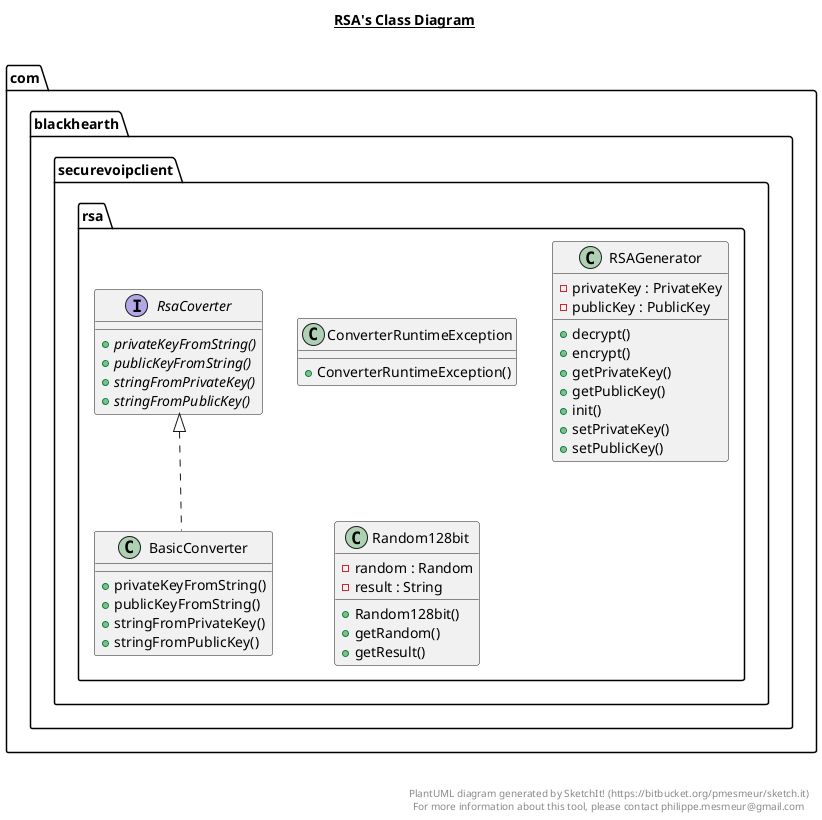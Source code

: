 @startuml

title __RSA's Class Diagram__\n

  namespace com.blackhearth.securevoipclient {
    namespace rsa {
      class com.blackhearth.securevoipclient.rsa.BasicConverter {
          + privateKeyFromString()
          + publicKeyFromString()
          + stringFromPrivateKey()
          + stringFromPublicKey()
      }
    }
  }
  

  namespace com.blackhearth.securevoipclient {
    namespace rsa {
      class com.blackhearth.securevoipclient.rsa.ConverterRuntimeException {
          + ConverterRuntimeException()
      }
    }
  }
  

  namespace com.blackhearth.securevoipclient {
    namespace rsa {
      class com.blackhearth.securevoipclient.rsa.RSAGenerator {
          - privateKey : PrivateKey
          - publicKey : PublicKey
          + decrypt()
          + encrypt()
          + getPrivateKey()
          + getPublicKey()
          + init()
          + setPrivateKey()
          + setPublicKey()
      }
    }
  }
  

  namespace com.blackhearth.securevoipclient {
    namespace rsa {
      class com.blackhearth.securevoipclient.rsa.Random128bit {
          - random : Random
          - result : String
          + Random128bit()
          + getRandom()
          + getResult()
      }
    }
  }
  

  namespace com.blackhearth.securevoipclient {
    namespace rsa {
      interface com.blackhearth.securevoipclient.rsa.RsaCoverter {
          {abstract} + privateKeyFromString()
          {abstract} + publicKeyFromString()
          {abstract} + stringFromPrivateKey()
          {abstract} + stringFromPublicKey()
      }
    }
  }
  

  com.blackhearth.securevoipclient.rsa.BasicConverter .up.|> com.blackhearth.securevoipclient.rsa.RsaCoverter


right footer


PlantUML diagram generated by SketchIt! (https://bitbucket.org/pmesmeur/sketch.it)
For more information about this tool, please contact philippe.mesmeur@gmail.com
endfooter

@enduml
